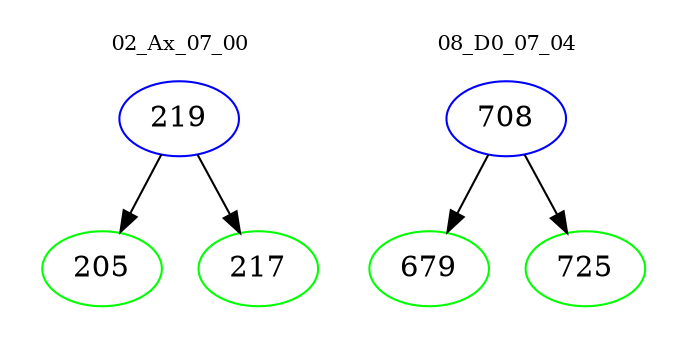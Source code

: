digraph{
subgraph cluster_0 {
color = white
label = "02_Ax_07_00";
fontsize=10;
T0_219 [label="219", color="blue"]
T0_219 -> T0_205 [color="black"]
T0_205 [label="205", color="green"]
T0_219 -> T0_217 [color="black"]
T0_217 [label="217", color="green"]
}
subgraph cluster_1 {
color = white
label = "08_D0_07_04";
fontsize=10;
T1_708 [label="708", color="blue"]
T1_708 -> T1_679 [color="black"]
T1_679 [label="679", color="green"]
T1_708 -> T1_725 [color="black"]
T1_725 [label="725", color="green"]
}
}
